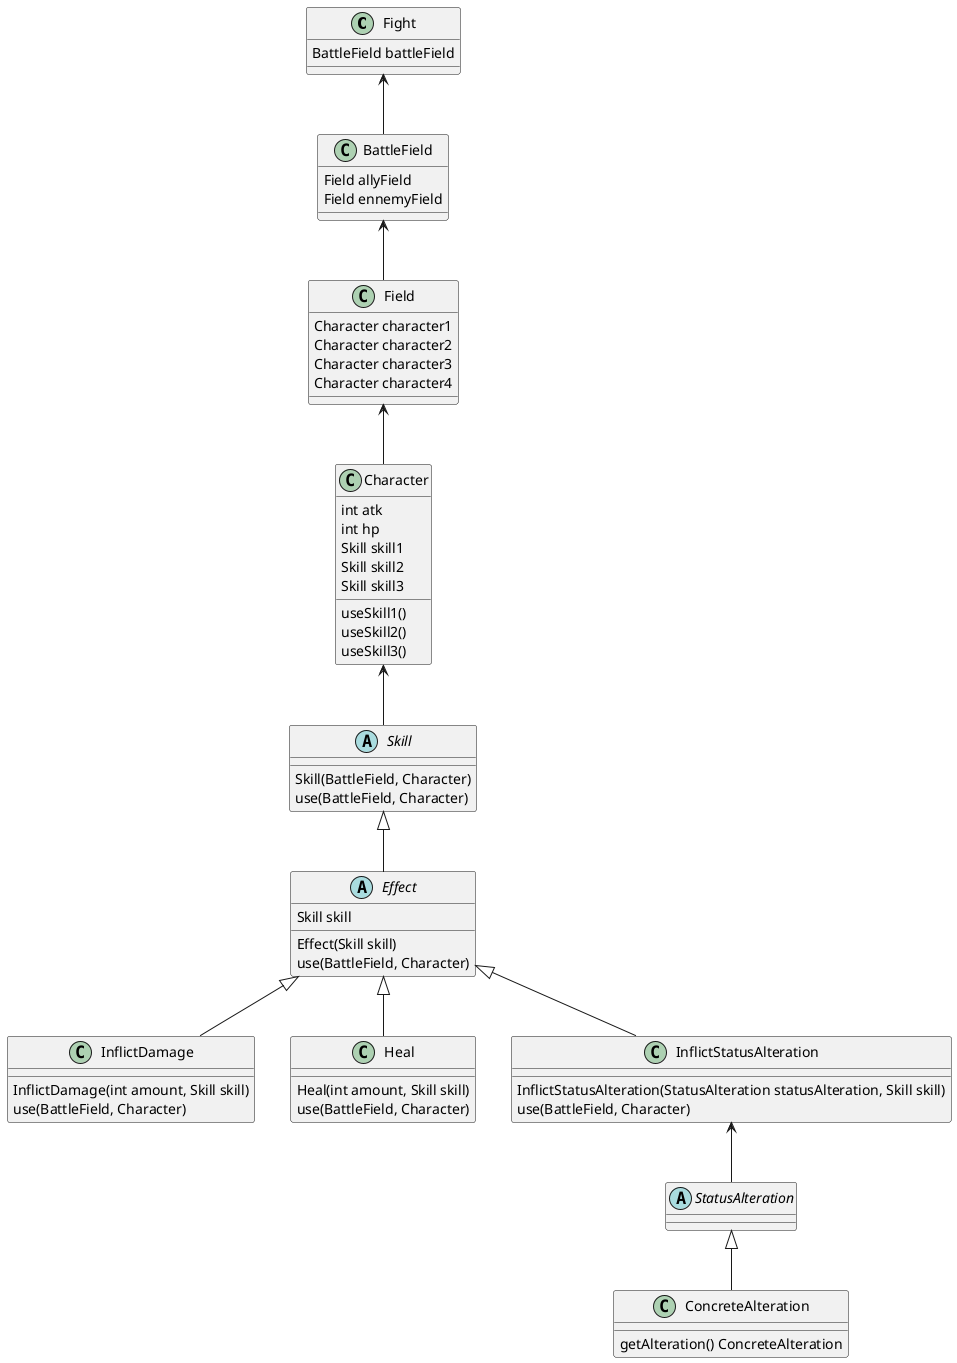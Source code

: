 @startuml Jeu

class Fight
class BattleField
class Field
class Character

abstract Skill
abstract Effect

class InflictDamage
class Heal
class InflictStatusAlteration
abstract StatusAlteration
class ConcreteAlteration

Fight <-- BattleField
BattleField <-- Field
Field <-- Character
Character <-- Skill
Skill <|-- Effect
Effect <|-- InflictDamage
Effect <|-- Heal
Effect <|-- InflictStatusAlteration
InflictStatusAlteration <-- StatusAlteration
StatusAlteration <|-- ConcreteAlteration

Fight : BattleField battleField

BattleField : Field allyField
BattleField : Field ennemyField

Field : Character character1
Field : Character character2
Field : Character character3
Field : Character character4

Character : int atk
Character : int hp
Character : Skill skill1
Character : Skill skill2
Character : Skill skill3
Character : useSkill1()
Character : useSkill2()
Character : useSkill3()

Skill : Skill(BattleField, Character)
Skill : use(BattleField, Character)

Effect : Skill skill
Effect : Effect(Skill skill)
Effect : use(BattleField, Character)

InflictDamage : InflictDamage(int amount, Skill skill)
InflictDamage : use(BattleField, Character)

Heal : Heal(int amount, Skill skill)
Heal : use(BattleField, Character)

InflictStatusAlteration : InflictStatusAlteration(StatusAlteration statusAlteration, Skill skill)
InflictStatusAlteration : use(BattleField, Character)

ConcreteAlteration : getAlteration() ConcreteAlteration

@enduml